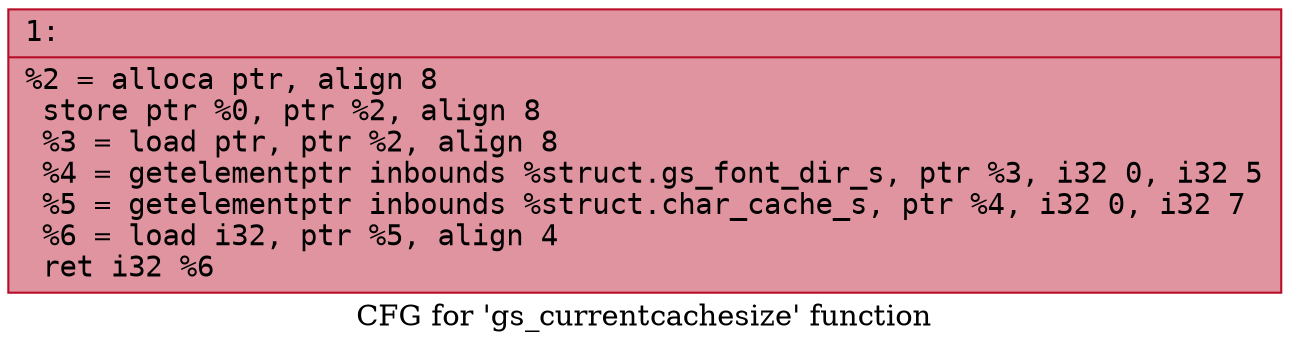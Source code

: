 digraph "CFG for 'gs_currentcachesize' function" {
	label="CFG for 'gs_currentcachesize' function";

	Node0x600002011360 [shape=record,color="#b70d28ff", style=filled, fillcolor="#b70d2870" fontname="Courier",label="{1:\l|  %2 = alloca ptr, align 8\l  store ptr %0, ptr %2, align 8\l  %3 = load ptr, ptr %2, align 8\l  %4 = getelementptr inbounds %struct.gs_font_dir_s, ptr %3, i32 0, i32 5\l  %5 = getelementptr inbounds %struct.char_cache_s, ptr %4, i32 0, i32 7\l  %6 = load i32, ptr %5, align 4\l  ret i32 %6\l}"];
}
